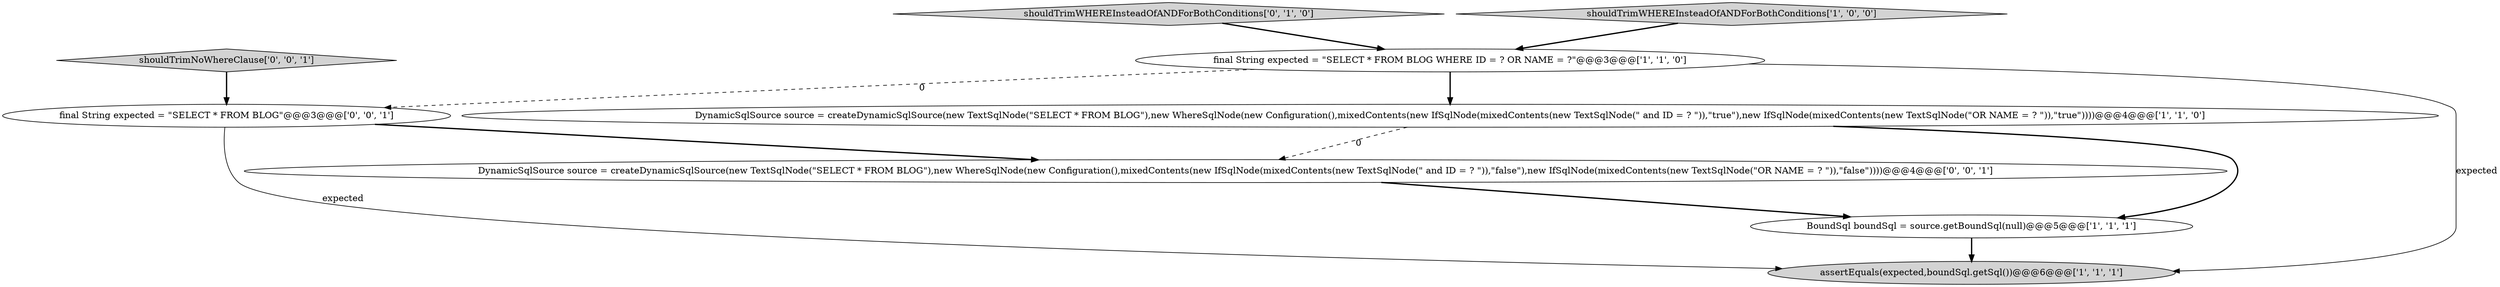 digraph {
4 [style = filled, label = "assertEquals(expected,boundSql.getSql())@@@6@@@['1', '1', '1']", fillcolor = lightgray, shape = ellipse image = "AAA0AAABBB1BBB"];
0 [style = filled, label = "DynamicSqlSource source = createDynamicSqlSource(new TextSqlNode(\"SELECT * FROM BLOG\"),new WhereSqlNode(new Configuration(),mixedContents(new IfSqlNode(mixedContents(new TextSqlNode(\" and ID = ? \")),\"true\"),new IfSqlNode(mixedContents(new TextSqlNode(\"OR NAME = ? \")),\"true\"))))@@@4@@@['1', '1', '0']", fillcolor = white, shape = ellipse image = "AAA0AAABBB1BBB"];
6 [style = filled, label = "final String expected = \"SELECT * FROM BLOG\"@@@3@@@['0', '0', '1']", fillcolor = white, shape = ellipse image = "AAA0AAABBB3BBB"];
8 [style = filled, label = "shouldTrimNoWhereClause['0', '0', '1']", fillcolor = lightgray, shape = diamond image = "AAA0AAABBB3BBB"];
5 [style = filled, label = "shouldTrimWHEREInsteadOfANDForBothConditions['0', '1', '0']", fillcolor = lightgray, shape = diamond image = "AAA0AAABBB2BBB"];
7 [style = filled, label = "DynamicSqlSource source = createDynamicSqlSource(new TextSqlNode(\"SELECT * FROM BLOG\"),new WhereSqlNode(new Configuration(),mixedContents(new IfSqlNode(mixedContents(new TextSqlNode(\" and ID = ? \")),\"false\"),new IfSqlNode(mixedContents(new TextSqlNode(\"OR NAME = ? \")),\"false\"))))@@@4@@@['0', '0', '1']", fillcolor = white, shape = ellipse image = "AAA0AAABBB3BBB"];
3 [style = filled, label = "final String expected = \"SELECT * FROM BLOG WHERE ID = ? OR NAME = ?\"@@@3@@@['1', '1', '0']", fillcolor = white, shape = ellipse image = "AAA0AAABBB1BBB"];
1 [style = filled, label = "shouldTrimWHEREInsteadOfANDForBothConditions['1', '0', '0']", fillcolor = lightgray, shape = diamond image = "AAA0AAABBB1BBB"];
2 [style = filled, label = "BoundSql boundSql = source.getBoundSql(null)@@@5@@@['1', '1', '1']", fillcolor = white, shape = ellipse image = "AAA0AAABBB1BBB"];
1->3 [style = bold, label=""];
5->3 [style = bold, label=""];
6->4 [style = solid, label="expected"];
8->6 [style = bold, label=""];
3->6 [style = dashed, label="0"];
6->7 [style = bold, label=""];
0->7 [style = dashed, label="0"];
2->4 [style = bold, label=""];
7->2 [style = bold, label=""];
3->0 [style = bold, label=""];
0->2 [style = bold, label=""];
3->4 [style = solid, label="expected"];
}
